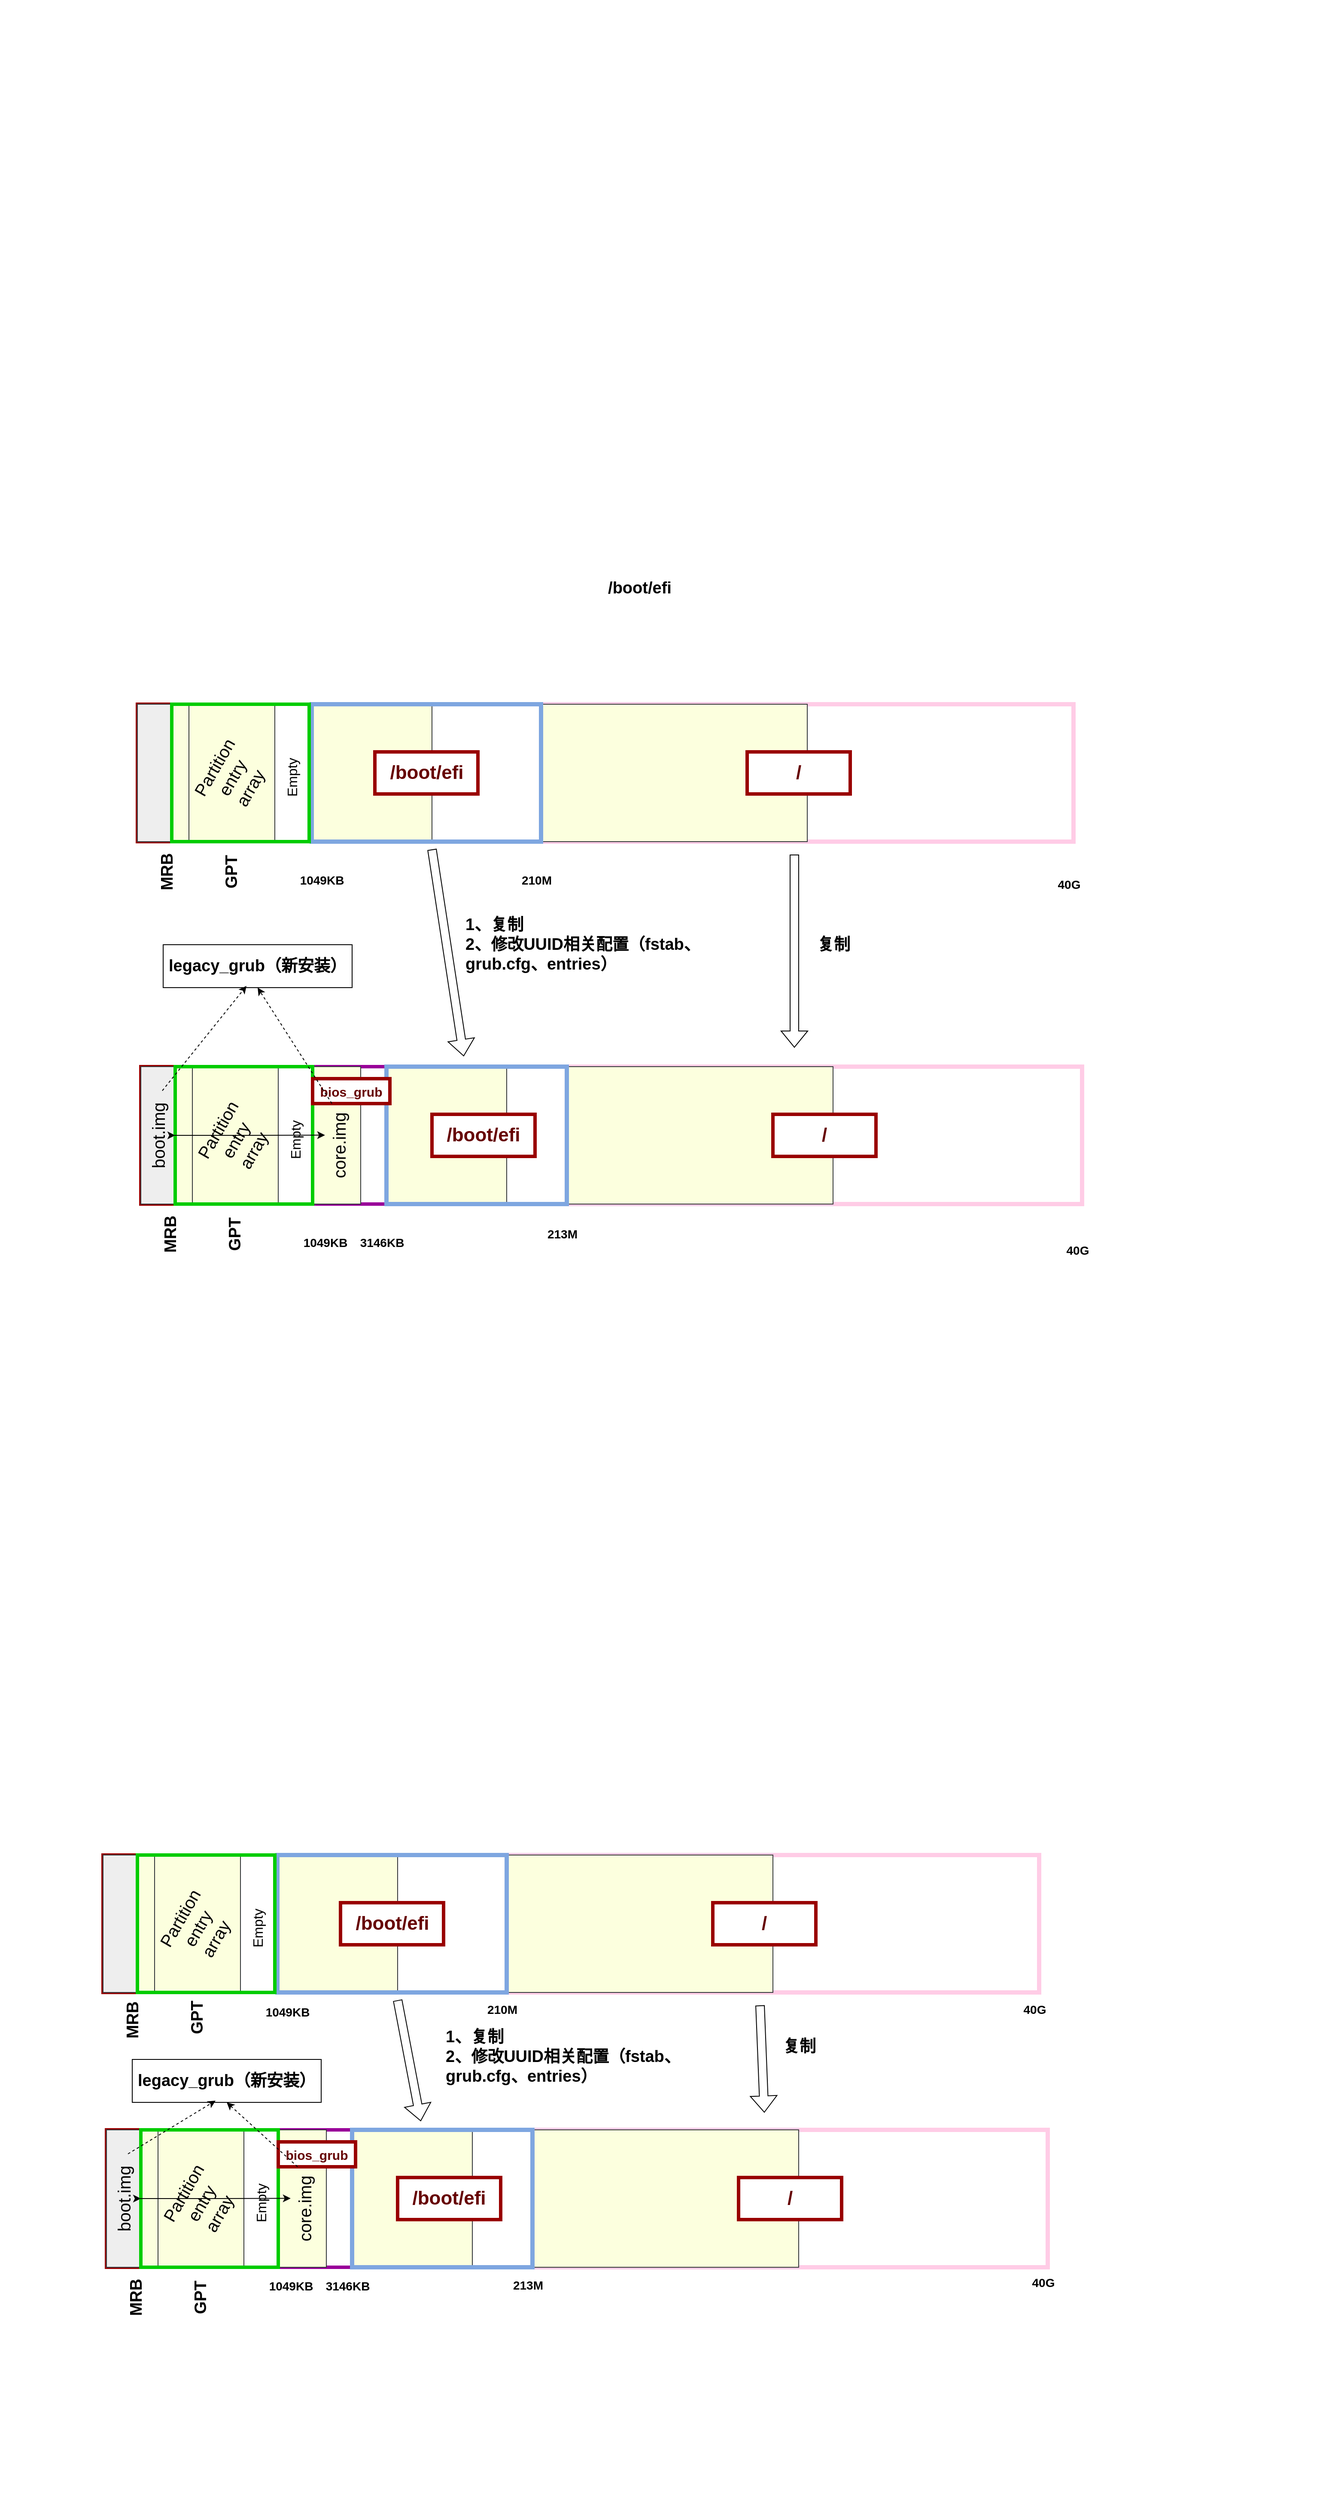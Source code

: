<mxfile version="26.0.16">
  <diagram name="第 1 页" id="clKLF8cmqk-N_q2jb67s">
    <mxGraphModel dx="3404" dy="883" grid="1" gridSize="10" guides="1" tooltips="1" connect="1" arrows="1" fold="1" page="1" pageScale="1" pageWidth="827" pageHeight="1169" math="0" shadow="0">
      <root>
        <mxCell id="0" />
        <mxCell id="1" parent="0" />
        <mxCell id="aDKa_XydaHuLIrfsHBEr-9" value="" style="rounded=0;whiteSpace=wrap;html=1;strokeColor=none;" parent="1" vertex="1">
          <mxGeometry x="-1550" y="1240" width="1390" height="870" as="geometry" />
        </mxCell>
        <mxCell id="ewwLxB_O-W4zJdkdSMvH-1" value="" style="whiteSpace=wrap;html=1;labelBorderColor=#CC0000;strokeColor=#990000;strokeWidth=4;" parent="1" vertex="1">
          <mxGeometry x="-1430" y="1360" width="40" height="160" as="geometry" />
        </mxCell>
        <mxCell id="ewwLxB_O-W4zJdkdSMvH-2" value="" style="rounded=0;whiteSpace=wrap;html=1;fillColor=#eeeeee;strokeColor=#36393d;fontStyle=0;fontSize=20;" parent="1" vertex="1">
          <mxGeometry x="-1430" y="1360" width="40" height="160" as="geometry" />
        </mxCell>
        <mxCell id="ewwLxB_O-W4zJdkdSMvH-5" value="" style="rounded=0;whiteSpace=wrap;html=1;fontStyle=0;fontSize=20;" parent="1" vertex="1">
          <mxGeometry x="-1270" y="1360" width="40" height="160" as="geometry" />
        </mxCell>
        <mxCell id="ewwLxB_O-W4zJdkdSMvH-6" value="" style="whiteSpace=wrap;html=1;labelBorderColor=#CC0000;strokeColor=#990099;strokeWidth=4;" parent="1" vertex="1">
          <mxGeometry x="-1226" y="1782" width="86" height="160" as="geometry" />
        </mxCell>
        <mxCell id="ewwLxB_O-W4zJdkdSMvH-7" value="" style="whiteSpace=wrap;html=1;labelBorderColor=#CC0000;strokeColor=#FFCCE6;strokeWidth=5;" parent="1" vertex="1">
          <mxGeometry x="-960" y="1360" width="620" height="160" as="geometry" />
        </mxCell>
        <mxCell id="ewwLxB_O-W4zJdkdSMvH-9" value="" style="rounded=0;whiteSpace=wrap;html=1;fillColor=#FCFFDE;strokeColor=#36393d;fontStyle=0;fontSize=20;" parent="1" vertex="1">
          <mxGeometry x="-1227" y="1360" width="140" height="160" as="geometry" />
        </mxCell>
        <mxCell id="ewwLxB_O-W4zJdkdSMvH-10" value="" style="rounded=0;whiteSpace=wrap;html=1;fillColor=#FCFFDE;strokeColor=#36393d;fontStyle=0;fontSize=20;" parent="1" vertex="1">
          <mxGeometry x="-1226" y="1782" width="56" height="160" as="geometry" />
        </mxCell>
        <mxCell id="ewwLxB_O-W4zJdkdSMvH-11" value="" style="rounded=0;whiteSpace=wrap;html=1;fillColor=#FCFFDE;strokeColor=#36393d;fontStyle=0;fontSize=20;" parent="1" vertex="1">
          <mxGeometry x="-960" y="1360" width="310" height="160" as="geometry" />
        </mxCell>
        <mxCell id="ewwLxB_O-W4zJdkdSMvH-13" value="&lt;font style=&quot;font-size: 19px;&quot;&gt;MRB&lt;/font&gt;" style="text;strokeColor=none;align=center;fillColor=none;html=1;verticalAlign=middle;whiteSpace=wrap;rounded=0;fontStyle=1;rotation=-90;" parent="1" vertex="1">
          <mxGeometry x="-1440" y="1540" width="90" height="30" as="geometry" />
        </mxCell>
        <mxCell id="ewwLxB_O-W4zJdkdSMvH-14" value="&lt;span style=&quot;font-size: 19px;&quot;&gt;/boot/efi&lt;/span&gt;" style="text;strokeColor=none;align=center;fillColor=none;html=1;verticalAlign=middle;whiteSpace=wrap;rounded=0;fontStyle=1" parent="1" vertex="1">
          <mxGeometry x="-890" y="1180" width="90" height="90" as="geometry" />
        </mxCell>
        <mxCell id="ewwLxB_O-W4zJdkdSMvH-19" value="" style="rounded=0;whiteSpace=wrap;html=1;fillColor=#FCFFDE;strokeColor=#36393d;fontStyle=0;fontSize=20;" parent="1" vertex="1">
          <mxGeometry x="-1390" y="1360" width="20" height="160" as="geometry" />
        </mxCell>
        <mxCell id="ewwLxB_O-W4zJdkdSMvH-20" value="" style="rounded=0;whiteSpace=wrap;html=1;fillColor=#FCFFDE;strokeColor=#36393d;fontStyle=0;fontSize=20;" parent="1" vertex="1">
          <mxGeometry x="-1370" y="1360" width="100" height="160" as="geometry" />
        </mxCell>
        <mxCell id="ewwLxB_O-W4zJdkdSMvH-21" value="&lt;font style=&quot;font-size: 20px;&quot;&gt;Partition entry array&lt;/font&gt;" style="text;strokeColor=none;align=center;fillColor=none;html=1;verticalAlign=middle;whiteSpace=wrap;rounded=0;rotation=-60;" parent="1" vertex="1">
          <mxGeometry x="-1350" y="1430" width="60" height="30" as="geometry" />
        </mxCell>
        <mxCell id="ewwLxB_O-W4zJdkdSMvH-22" value="&lt;font style=&quot;font-size: 16px;&quot;&gt;Empty&lt;/font&gt;" style="text;strokeColor=none;align=center;fillColor=none;html=1;verticalAlign=middle;whiteSpace=wrap;rounded=0;rotation=-90;" parent="1" vertex="1">
          <mxGeometry x="-1320" y="1430" width="140" height="30" as="geometry" />
        </mxCell>
        <mxCell id="ewwLxB_O-W4zJdkdSMvH-24" value="" style="whiteSpace=wrap;html=1;labelBorderColor=#CC0000;strokeColor=#7EA6E0;strokeWidth=5;fillColor=none;" parent="1" vertex="1">
          <mxGeometry x="-1227" y="1360" width="267" height="160" as="geometry" />
        </mxCell>
        <mxCell id="ewwLxB_O-W4zJdkdSMvH-25" value="&lt;font style=&quot;font-size: 20px;&quot;&gt;core.img&lt;/font&gt;" style="text;strokeColor=none;align=center;fillColor=none;html=1;verticalAlign=middle;whiteSpace=wrap;rounded=0;rotation=-90;" parent="1" vertex="1">
          <mxGeometry x="-1226" y="1858.5" width="60" height="30" as="geometry" />
        </mxCell>
        <mxCell id="ewwLxB_O-W4zJdkdSMvH-30" value="&lt;font style=&quot;font-size: 19px;&quot;&gt;GPT&lt;/font&gt;" style="text;strokeColor=none;align=center;fillColor=none;html=1;verticalAlign=middle;whiteSpace=wrap;rounded=0;fontStyle=1;rotation=-90;" parent="1" vertex="1">
          <mxGeometry x="-1365" y="1540" width="90" height="30" as="geometry" />
        </mxCell>
        <mxCell id="ewwLxB_O-W4zJdkdSMvH-31" value="" style="shape=image;verticalLabelPosition=bottom;labelBackgroundColor=default;verticalAlign=top;aspect=fixed;imageAspect=0;image=https://upload.wikimedia.org/wikipedia/commons/4/45/GNU_GRUB_components.svg;" parent="1" vertex="1">
          <mxGeometry x="-1071.11" y="540" width="1031.11" height="580" as="geometry" />
        </mxCell>
        <mxCell id="ewwLxB_O-W4zJdkdSMvH-23" value="" style="whiteSpace=wrap;html=1;labelBorderColor=#CC0000;strokeColor=#00CC00;strokeWidth=4;fillColor=none;" parent="1" vertex="1">
          <mxGeometry x="-1390" y="1360" width="160" height="160" as="geometry" />
        </mxCell>
        <mxCell id="ewwLxB_O-W4zJdkdSMvH-33" value="&lt;font color=&quot;#660000&quot; style=&quot;font-size: 22px;&quot;&gt;&lt;b&gt;/boot/efi&lt;/b&gt;&lt;/font&gt;" style="rounded=0;whiteSpace=wrap;html=1;strokeColor=#990000;strokeWidth=4;" parent="1" vertex="1">
          <mxGeometry x="-1153.5" y="1415.5" width="120" height="49" as="geometry" />
        </mxCell>
        <mxCell id="ewwLxB_O-W4zJdkdSMvH-34" value="&lt;font style=&quot;font-size: 14px;&quot;&gt;1049KB&lt;/font&gt;" style="text;strokeColor=none;align=center;fillColor=none;html=1;verticalAlign=middle;whiteSpace=wrap;rounded=0;fontStyle=1" parent="1" vertex="1">
          <mxGeometry x="-1290" y="1535" width="150" height="60" as="geometry" />
        </mxCell>
        <mxCell id="ewwLxB_O-W4zJdkdSMvH-35" value="&lt;font style=&quot;font-size: 14px;&quot;&gt;210M&lt;/font&gt;" style="text;strokeColor=none;align=center;fillColor=none;html=1;verticalAlign=middle;whiteSpace=wrap;rounded=0;fontStyle=1" parent="1" vertex="1">
          <mxGeometry x="-1040" y="1535" width="150" height="60" as="geometry" />
        </mxCell>
        <mxCell id="ewwLxB_O-W4zJdkdSMvH-36" value="&lt;font color=&quot;#660000&quot; style=&quot;font-size: 22px;&quot;&gt;&lt;b&gt;/&lt;/b&gt;&lt;/font&gt;" style="rounded=0;whiteSpace=wrap;html=1;strokeColor=#990000;strokeWidth=4;" parent="1" vertex="1">
          <mxGeometry x="-720" y="1415.5" width="120" height="49" as="geometry" />
        </mxCell>
        <mxCell id="ewwLxB_O-W4zJdkdSMvH-37" value="&lt;font style=&quot;font-size: 14px;&quot;&gt;40G&lt;/font&gt;" style="text;strokeColor=none;align=center;fillColor=none;html=1;verticalAlign=middle;whiteSpace=wrap;rounded=0;fontStyle=1" parent="1" vertex="1">
          <mxGeometry x="-420" y="1540" width="150" height="60" as="geometry" />
        </mxCell>
        <mxCell id="ewwLxB_O-W4zJdkdSMvH-38" value="" style="whiteSpace=wrap;html=1;labelBorderColor=#CC0000;strokeColor=#990000;strokeWidth=4;" parent="1" vertex="1">
          <mxGeometry x="-1426" y="1782" width="40" height="160" as="geometry" />
        </mxCell>
        <mxCell id="ewwLxB_O-W4zJdkdSMvH-39" value="" style="rounded=0;whiteSpace=wrap;html=1;fillColor=#eeeeee;strokeColor=#36393d;fontStyle=0;fontSize=20;" parent="1" vertex="1">
          <mxGeometry x="-1426" y="1782" width="40" height="160" as="geometry" />
        </mxCell>
        <mxCell id="ewwLxB_O-W4zJdkdSMvH-40" value="&lt;font style=&quot;font-size: 20px;&quot;&gt;boot.img&lt;/font&gt;" style="text;strokeColor=none;align=center;fillColor=none;html=1;verticalAlign=middle;whiteSpace=wrap;rounded=0;rotation=-90;" parent="1" vertex="1">
          <mxGeometry x="-1436" y="1847" width="60" height="30" as="geometry" />
        </mxCell>
        <mxCell id="ewwLxB_O-W4zJdkdSMvH-41" value="" style="rounded=0;whiteSpace=wrap;html=1;fontStyle=0;fontSize=20;" parent="1" vertex="1">
          <mxGeometry x="-1266" y="1782" width="40" height="160" as="geometry" />
        </mxCell>
        <mxCell id="ewwLxB_O-W4zJdkdSMvH-42" value="" style="whiteSpace=wrap;html=1;labelBorderColor=#CC0000;strokeColor=#FFCCE6;strokeWidth=5;" parent="1" vertex="1">
          <mxGeometry x="-930" y="1782" width="600" height="160" as="geometry" />
        </mxCell>
        <mxCell id="ewwLxB_O-W4zJdkdSMvH-43" value="" style="rounded=0;whiteSpace=wrap;html=1;fillColor=#FCFFDE;strokeColor=#36393d;fontStyle=0;fontSize=20;" parent="1" vertex="1">
          <mxGeometry x="-1140" y="1782" width="140" height="160" as="geometry" />
        </mxCell>
        <mxCell id="ewwLxB_O-W4zJdkdSMvH-44" value="" style="rounded=0;whiteSpace=wrap;html=1;fillColor=#FCFFDE;strokeColor=#36393d;fontStyle=0;fontSize=20;" parent="1" vertex="1">
          <mxGeometry x="-930" y="1782" width="310" height="160" as="geometry" />
        </mxCell>
        <mxCell id="ewwLxB_O-W4zJdkdSMvH-45" value="&lt;font style=&quot;font-size: 19px;&quot;&gt;MRB&lt;/font&gt;" style="text;strokeColor=none;align=center;fillColor=none;html=1;verticalAlign=middle;whiteSpace=wrap;rounded=0;fontStyle=1;rotation=-90;" parent="1" vertex="1">
          <mxGeometry x="-1436" y="1962" width="90" height="30" as="geometry" />
        </mxCell>
        <mxCell id="ewwLxB_O-W4zJdkdSMvH-46" value="" style="rounded=0;whiteSpace=wrap;html=1;fillColor=#FCFFDE;strokeColor=#36393d;fontStyle=0;fontSize=20;" parent="1" vertex="1">
          <mxGeometry x="-1386" y="1782" width="20" height="160" as="geometry" />
        </mxCell>
        <mxCell id="ewwLxB_O-W4zJdkdSMvH-47" value="" style="rounded=0;whiteSpace=wrap;html=1;fillColor=#FCFFDE;strokeColor=#36393d;fontStyle=0;fontSize=20;" parent="1" vertex="1">
          <mxGeometry x="-1366" y="1782" width="100" height="160" as="geometry" />
        </mxCell>
        <mxCell id="ewwLxB_O-W4zJdkdSMvH-48" value="&lt;font style=&quot;font-size: 20px;&quot;&gt;Partition entry array&lt;/font&gt;" style="text;strokeColor=none;align=center;fillColor=none;html=1;verticalAlign=middle;whiteSpace=wrap;rounded=0;rotation=-60;" parent="1" vertex="1">
          <mxGeometry x="-1346" y="1852" width="60" height="30" as="geometry" />
        </mxCell>
        <mxCell id="ewwLxB_O-W4zJdkdSMvH-49" value="&lt;font style=&quot;font-size: 16px;&quot;&gt;Empty&lt;/font&gt;" style="text;strokeColor=none;align=center;fillColor=none;html=1;verticalAlign=middle;whiteSpace=wrap;rounded=0;rotation=-90;" parent="1" vertex="1">
          <mxGeometry x="-1316" y="1852" width="140" height="30" as="geometry" />
        </mxCell>
        <mxCell id="ewwLxB_O-W4zJdkdSMvH-50" value="" style="whiteSpace=wrap;html=1;labelBorderColor=#CC0000;strokeColor=#7EA6E0;strokeWidth=5;fillColor=none;" parent="1" vertex="1">
          <mxGeometry x="-1140" y="1782" width="210" height="160" as="geometry" />
        </mxCell>
        <mxCell id="ewwLxB_O-W4zJdkdSMvH-51" value="&lt;font style=&quot;font-size: 19px;&quot;&gt;GPT&lt;/font&gt;" style="text;strokeColor=none;align=center;fillColor=none;html=1;verticalAlign=middle;whiteSpace=wrap;rounded=0;fontStyle=1;rotation=-90;" parent="1" vertex="1">
          <mxGeometry x="-1361" y="1962" width="90" height="30" as="geometry" />
        </mxCell>
        <mxCell id="ewwLxB_O-W4zJdkdSMvH-52" value="" style="edgeStyle=none;orthogonalLoop=1;jettySize=auto;html=1;rounded=0;" parent="1" source="ewwLxB_O-W4zJdkdSMvH-40" target="ewwLxB_O-W4zJdkdSMvH-53" edge="1">
          <mxGeometry width="80" relative="1" as="geometry">
            <mxPoint x="-1391" y="1862" as="sourcePoint" />
            <mxPoint x="-881" y="1866.76" as="targetPoint" />
            <Array as="points" />
          </mxGeometry>
        </mxCell>
        <mxCell id="ewwLxB_O-W4zJdkdSMvH-53" value="" style="whiteSpace=wrap;html=1;labelBorderColor=#CC0000;strokeColor=#00CC00;strokeWidth=4;fillColor=none;" parent="1" vertex="1">
          <mxGeometry x="-1386" y="1782" width="160" height="160" as="geometry" />
        </mxCell>
        <mxCell id="ewwLxB_O-W4zJdkdSMvH-54" value="&lt;font color=&quot;#660000&quot; style=&quot;font-size: 22px;&quot;&gt;&lt;b&gt;/boot/efi&lt;/b&gt;&lt;/font&gt;" style="rounded=0;whiteSpace=wrap;html=1;strokeColor=#990000;strokeWidth=4;" parent="1" vertex="1">
          <mxGeometry x="-1087" y="1837.5" width="120" height="49" as="geometry" />
        </mxCell>
        <mxCell id="ewwLxB_O-W4zJdkdSMvH-55" value="&lt;font style=&quot;font-size: 14px;&quot;&gt;1049KB&lt;/font&gt;" style="text;strokeColor=none;align=center;fillColor=none;html=1;verticalAlign=middle;whiteSpace=wrap;rounded=0;fontStyle=1" parent="1" vertex="1">
          <mxGeometry x="-1286" y="1957" width="150" height="60" as="geometry" />
        </mxCell>
        <mxCell id="ewwLxB_O-W4zJdkdSMvH-56" value="&lt;font style=&quot;font-size: 14px;&quot;&gt;213M&lt;/font&gt;" style="text;strokeColor=none;align=center;fillColor=none;html=1;verticalAlign=middle;whiteSpace=wrap;rounded=0;fontStyle=1" parent="1" vertex="1">
          <mxGeometry x="-1010" y="1947" width="150" height="60" as="geometry" />
        </mxCell>
        <mxCell id="ewwLxB_O-W4zJdkdSMvH-57" value="&lt;font color=&quot;#660000&quot; style=&quot;font-size: 22px;&quot;&gt;&lt;b&gt;/&lt;/b&gt;&lt;/font&gt;" style="rounded=0;whiteSpace=wrap;html=1;strokeColor=#990000;strokeWidth=4;" parent="1" vertex="1">
          <mxGeometry x="-690" y="1837.5" width="120" height="49" as="geometry" />
        </mxCell>
        <mxCell id="ewwLxB_O-W4zJdkdSMvH-58" value="&lt;font style=&quot;font-size: 14px;&quot;&gt;40G&lt;/font&gt;" style="text;strokeColor=none;align=center;fillColor=none;html=1;verticalAlign=middle;whiteSpace=wrap;rounded=0;fontStyle=1" parent="1" vertex="1">
          <mxGeometry x="-410" y="1966" width="150" height="60" as="geometry" />
        </mxCell>
        <mxCell id="ewwLxB_O-W4zJdkdSMvH-59" value="&lt;font style=&quot;font-size: 14px;&quot;&gt;3146KB&lt;/font&gt;" style="text;strokeColor=none;align=center;fillColor=none;html=1;verticalAlign=middle;whiteSpace=wrap;rounded=0;fontStyle=1" parent="1" vertex="1">
          <mxGeometry x="-1220" y="1957" width="150" height="60" as="geometry" />
        </mxCell>
        <mxCell id="ewwLxB_O-W4zJdkdSMvH-62" style="edgeStyle=orthogonalEdgeStyle;rounded=0;orthogonalLoop=1;jettySize=auto;html=1;entryX=0.696;entryY=-0.019;entryDx=0;entryDy=0;entryPerimeter=0;" parent="1" source="ewwLxB_O-W4zJdkdSMvH-40" target="ewwLxB_O-W4zJdkdSMvH-25" edge="1">
          <mxGeometry relative="1" as="geometry" />
        </mxCell>
        <mxCell id="ewwLxB_O-W4zJdkdSMvH-63" value="&lt;font color=&quot;#660000&quot; style=&quot;font-size: 15px;&quot;&gt;&lt;b style=&quot;&quot;&gt;bios_grub&lt;/b&gt;&lt;/font&gt;" style="rounded=0;whiteSpace=wrap;html=1;strokeColor=#990000;strokeWidth=4;" parent="1" vertex="1">
          <mxGeometry x="-1226" y="1796" width="90" height="29" as="geometry" />
        </mxCell>
        <mxCell id="aDKa_XydaHuLIrfsHBEr-1" value="" style="shape=flexArrow;endArrow=classic;html=1;rounded=0;" parent="1" edge="1">
          <mxGeometry width="50" height="50" relative="1" as="geometry">
            <mxPoint x="-665" y="1535" as="sourcePoint" />
            <mxPoint x="-665" y="1760" as="targetPoint" />
          </mxGeometry>
        </mxCell>
        <mxCell id="aDKa_XydaHuLIrfsHBEr-2" value="&lt;span style=&quot;font-size: 19px;&quot;&gt;1、复制&lt;/span&gt;&lt;div&gt;&lt;span style=&quot;font-size: 19px;&quot;&gt;2、修改UUID相关配置（fstab、grub.cfg、entries）&lt;/span&gt;&lt;/div&gt;" style="text;strokeColor=none;align=left;fillColor=none;html=1;verticalAlign=middle;whiteSpace=wrap;rounded=0;fontStyle=1" parent="1" vertex="1">
          <mxGeometry x="-1050" y="1595" width="310" height="90" as="geometry" />
        </mxCell>
        <mxCell id="aDKa_XydaHuLIrfsHBEr-3" value="" style="shape=flexArrow;endArrow=classic;html=1;rounded=0;" parent="1" edge="1">
          <mxGeometry width="50" height="50" relative="1" as="geometry">
            <mxPoint x="-1087" y="1529" as="sourcePoint" />
            <mxPoint x="-1050" y="1770" as="targetPoint" />
          </mxGeometry>
        </mxCell>
        <mxCell id="aDKa_XydaHuLIrfsHBEr-4" value="&lt;span style=&quot;font-size: 19px;&quot;&gt;复制&lt;/span&gt;" style="text;strokeColor=none;align=left;fillColor=none;html=1;verticalAlign=middle;whiteSpace=wrap;rounded=0;fontStyle=1" parent="1" vertex="1">
          <mxGeometry x="-640" y="1595" width="150" height="90" as="geometry" />
        </mxCell>
        <mxCell id="aDKa_XydaHuLIrfsHBEr-5" value="&lt;span style=&quot;font-size: 19px;&quot;&gt;legacy_grub（新安装）&lt;/span&gt;" style="text;strokeColor=default;align=center;fillColor=none;html=1;verticalAlign=middle;whiteSpace=wrap;rounded=0;fontStyle=1" parent="1" vertex="1">
          <mxGeometry x="-1400" y="1640" width="220" height="50" as="geometry" />
        </mxCell>
        <mxCell id="aDKa_XydaHuLIrfsHBEr-6" value="" style="endArrow=classic;html=1;rounded=0;entryX=0.441;entryY=0.96;entryDx=0;entryDy=0;entryPerimeter=0;dashed=1;" parent="1" target="aDKa_XydaHuLIrfsHBEr-5" edge="1">
          <mxGeometry width="50" height="50" relative="1" as="geometry">
            <mxPoint x="-1401" y="1810" as="sourcePoint" />
            <mxPoint x="-1351" y="1760" as="targetPoint" />
          </mxGeometry>
        </mxCell>
        <mxCell id="aDKa_XydaHuLIrfsHBEr-7" value="" style="endArrow=classic;html=1;rounded=0;entryX=0.5;entryY=1;entryDx=0;entryDy=0;exitX=0.25;exitY=1;exitDx=0;exitDy=0;dashed=1;" parent="1" source="ewwLxB_O-W4zJdkdSMvH-63" target="aDKa_XydaHuLIrfsHBEr-5" edge="1">
          <mxGeometry width="50" height="50" relative="1" as="geometry">
            <mxPoint x="-1391" y="1820" as="sourcePoint" />
            <mxPoint x="-1293" y="1698" as="targetPoint" />
          </mxGeometry>
        </mxCell>
        <mxCell id="EwIS1KJ-IA0JterkPy6q-1" value="" style="rounded=0;whiteSpace=wrap;html=1;strokeColor=none;" vertex="1" parent="1">
          <mxGeometry x="-1590" y="2580" width="1390" height="870" as="geometry" />
        </mxCell>
        <mxCell id="EwIS1KJ-IA0JterkPy6q-2" value="" style="whiteSpace=wrap;html=1;labelBorderColor=#CC0000;strokeColor=#990000;strokeWidth=4;" vertex="1" parent="1">
          <mxGeometry x="-1470" y="2700" width="40" height="160" as="geometry" />
        </mxCell>
        <mxCell id="EwIS1KJ-IA0JterkPy6q-3" value="" style="rounded=0;whiteSpace=wrap;html=1;fillColor=#eeeeee;strokeColor=#36393d;fontStyle=0;fontSize=20;" vertex="1" parent="1">
          <mxGeometry x="-1470" y="2700" width="40" height="160" as="geometry" />
        </mxCell>
        <mxCell id="EwIS1KJ-IA0JterkPy6q-4" value="" style="rounded=0;whiteSpace=wrap;html=1;fontStyle=0;fontSize=20;" vertex="1" parent="1">
          <mxGeometry x="-1310" y="2700" width="40" height="160" as="geometry" />
        </mxCell>
        <mxCell id="EwIS1KJ-IA0JterkPy6q-5" value="" style="whiteSpace=wrap;html=1;labelBorderColor=#CC0000;strokeColor=#990099;strokeWidth=4;" vertex="1" parent="1">
          <mxGeometry x="-1266" y="3020" width="86" height="160" as="geometry" />
        </mxCell>
        <mxCell id="EwIS1KJ-IA0JterkPy6q-6" value="" style="whiteSpace=wrap;html=1;labelBorderColor=#CC0000;strokeColor=#FFCCE6;strokeWidth=5;" vertex="1" parent="1">
          <mxGeometry x="-1000" y="2700" width="620" height="160" as="geometry" />
        </mxCell>
        <mxCell id="EwIS1KJ-IA0JterkPy6q-7" value="" style="rounded=0;whiteSpace=wrap;html=1;fillColor=#FCFFDE;strokeColor=#36393d;fontStyle=0;fontSize=20;" vertex="1" parent="1">
          <mxGeometry x="-1267" y="2700" width="140" height="160" as="geometry" />
        </mxCell>
        <mxCell id="EwIS1KJ-IA0JterkPy6q-8" value="" style="rounded=0;whiteSpace=wrap;html=1;fillColor=#FCFFDE;strokeColor=#36393d;fontStyle=0;fontSize=20;" vertex="1" parent="1">
          <mxGeometry x="-1266" y="3020" width="56" height="160" as="geometry" />
        </mxCell>
        <mxCell id="EwIS1KJ-IA0JterkPy6q-9" value="" style="rounded=0;whiteSpace=wrap;html=1;fillColor=#FCFFDE;strokeColor=#36393d;fontStyle=0;fontSize=20;" vertex="1" parent="1">
          <mxGeometry x="-1000" y="2700" width="310" height="160" as="geometry" />
        </mxCell>
        <mxCell id="EwIS1KJ-IA0JterkPy6q-10" value="&lt;font style=&quot;font-size: 19px;&quot;&gt;MRB&lt;/font&gt;" style="text;strokeColor=none;align=center;fillColor=none;html=1;verticalAlign=middle;whiteSpace=wrap;rounded=0;fontStyle=1;rotation=-90;" vertex="1" parent="1">
          <mxGeometry x="-1480" y="2877" width="90" height="30" as="geometry" />
        </mxCell>
        <mxCell id="EwIS1KJ-IA0JterkPy6q-12" value="" style="rounded=0;whiteSpace=wrap;html=1;fillColor=#FCFFDE;strokeColor=#36393d;fontStyle=0;fontSize=20;" vertex="1" parent="1">
          <mxGeometry x="-1430" y="2700" width="20" height="160" as="geometry" />
        </mxCell>
        <mxCell id="EwIS1KJ-IA0JterkPy6q-13" value="" style="rounded=0;whiteSpace=wrap;html=1;fillColor=#FCFFDE;strokeColor=#36393d;fontStyle=0;fontSize=20;" vertex="1" parent="1">
          <mxGeometry x="-1410" y="2700" width="100" height="160" as="geometry" />
        </mxCell>
        <mxCell id="EwIS1KJ-IA0JterkPy6q-14" value="&lt;font style=&quot;font-size: 20px;&quot;&gt;Partition entry array&lt;/font&gt;" style="text;strokeColor=none;align=center;fillColor=none;html=1;verticalAlign=middle;whiteSpace=wrap;rounded=0;rotation=-60;" vertex="1" parent="1">
          <mxGeometry x="-1390" y="2770" width="60" height="30" as="geometry" />
        </mxCell>
        <mxCell id="EwIS1KJ-IA0JterkPy6q-15" value="&lt;font style=&quot;font-size: 16px;&quot;&gt;Empty&lt;/font&gt;" style="text;strokeColor=none;align=center;fillColor=none;html=1;verticalAlign=middle;whiteSpace=wrap;rounded=0;rotation=-90;" vertex="1" parent="1">
          <mxGeometry x="-1360" y="2770" width="140" height="30" as="geometry" />
        </mxCell>
        <mxCell id="EwIS1KJ-IA0JterkPy6q-16" value="" style="whiteSpace=wrap;html=1;labelBorderColor=#CC0000;strokeColor=#7EA6E0;strokeWidth=5;fillColor=none;" vertex="1" parent="1">
          <mxGeometry x="-1267" y="2700" width="267" height="160" as="geometry" />
        </mxCell>
        <mxCell id="EwIS1KJ-IA0JterkPy6q-17" value="&lt;font style=&quot;font-size: 20px;&quot;&gt;core.img&lt;/font&gt;" style="text;strokeColor=none;align=center;fillColor=none;html=1;verticalAlign=middle;whiteSpace=wrap;rounded=0;rotation=-90;" vertex="1" parent="1">
          <mxGeometry x="-1266" y="3096.5" width="60" height="30" as="geometry" />
        </mxCell>
        <mxCell id="EwIS1KJ-IA0JterkPy6q-18" value="&lt;font style=&quot;font-size: 19px;&quot;&gt;GPT&lt;/font&gt;" style="text;strokeColor=none;align=center;fillColor=none;html=1;verticalAlign=middle;whiteSpace=wrap;rounded=0;fontStyle=1;rotation=-90;" vertex="1" parent="1">
          <mxGeometry x="-1405" y="2874" width="90" height="30" as="geometry" />
        </mxCell>
        <mxCell id="EwIS1KJ-IA0JterkPy6q-19" value="" style="whiteSpace=wrap;html=1;labelBorderColor=#CC0000;strokeColor=#00CC00;strokeWidth=4;fillColor=none;" vertex="1" parent="1">
          <mxGeometry x="-1430" y="2700" width="160" height="160" as="geometry" />
        </mxCell>
        <mxCell id="EwIS1KJ-IA0JterkPy6q-20" value="&lt;font color=&quot;#660000&quot; style=&quot;font-size: 22px;&quot;&gt;&lt;b&gt;/boot/efi&lt;/b&gt;&lt;/font&gt;" style="rounded=0;whiteSpace=wrap;html=1;strokeColor=#990000;strokeWidth=4;" vertex="1" parent="1">
          <mxGeometry x="-1193.5" y="2755.5" width="120" height="49" as="geometry" />
        </mxCell>
        <mxCell id="EwIS1KJ-IA0JterkPy6q-21" value="&lt;font style=&quot;font-size: 14px;&quot;&gt;1049KB&lt;/font&gt;" style="text;strokeColor=none;align=center;fillColor=none;html=1;verticalAlign=middle;whiteSpace=wrap;rounded=0;fontStyle=1" vertex="1" parent="1">
          <mxGeometry x="-1330" y="2853" width="150" height="60" as="geometry" />
        </mxCell>
        <mxCell id="EwIS1KJ-IA0JterkPy6q-22" value="&lt;font style=&quot;font-size: 14px;&quot;&gt;210M&lt;/font&gt;" style="text;strokeColor=none;align=center;fillColor=none;html=1;verticalAlign=middle;whiteSpace=wrap;rounded=0;fontStyle=1" vertex="1" parent="1">
          <mxGeometry x="-1080" y="2850" width="150" height="60" as="geometry" />
        </mxCell>
        <mxCell id="EwIS1KJ-IA0JterkPy6q-23" value="&lt;font color=&quot;#660000&quot; style=&quot;font-size: 22px;&quot;&gt;&lt;b&gt;/&lt;/b&gt;&lt;/font&gt;" style="rounded=0;whiteSpace=wrap;html=1;strokeColor=#990000;strokeWidth=4;" vertex="1" parent="1">
          <mxGeometry x="-760" y="2755.5" width="120" height="49" as="geometry" />
        </mxCell>
        <mxCell id="EwIS1KJ-IA0JterkPy6q-24" value="&lt;font style=&quot;font-size: 14px;&quot;&gt;40G&lt;/font&gt;" style="text;strokeColor=none;align=center;fillColor=none;html=1;verticalAlign=middle;whiteSpace=wrap;rounded=0;fontStyle=1" vertex="1" parent="1">
          <mxGeometry x="-460" y="2850" width="150" height="60" as="geometry" />
        </mxCell>
        <mxCell id="EwIS1KJ-IA0JterkPy6q-25" value="" style="whiteSpace=wrap;html=1;labelBorderColor=#CC0000;strokeColor=#990000;strokeWidth=4;" vertex="1" parent="1">
          <mxGeometry x="-1466" y="3020" width="40" height="160" as="geometry" />
        </mxCell>
        <mxCell id="EwIS1KJ-IA0JterkPy6q-26" value="" style="rounded=0;whiteSpace=wrap;html=1;fillColor=#eeeeee;strokeColor=#36393d;fontStyle=0;fontSize=20;" vertex="1" parent="1">
          <mxGeometry x="-1466" y="3020" width="40" height="160" as="geometry" />
        </mxCell>
        <mxCell id="EwIS1KJ-IA0JterkPy6q-27" value="&lt;font style=&quot;font-size: 20px;&quot;&gt;boot.img&lt;/font&gt;" style="text;strokeColor=none;align=center;fillColor=none;html=1;verticalAlign=middle;whiteSpace=wrap;rounded=0;rotation=-90;" vertex="1" parent="1">
          <mxGeometry x="-1476" y="3085" width="60" height="30" as="geometry" />
        </mxCell>
        <mxCell id="EwIS1KJ-IA0JterkPy6q-28" value="" style="rounded=0;whiteSpace=wrap;html=1;fontStyle=0;fontSize=20;" vertex="1" parent="1">
          <mxGeometry x="-1306" y="3020" width="40" height="160" as="geometry" />
        </mxCell>
        <mxCell id="EwIS1KJ-IA0JterkPy6q-29" value="" style="whiteSpace=wrap;html=1;labelBorderColor=#CC0000;strokeColor=#FFCCE6;strokeWidth=5;" vertex="1" parent="1">
          <mxGeometry x="-970" y="3020" width="600" height="160" as="geometry" />
        </mxCell>
        <mxCell id="EwIS1KJ-IA0JterkPy6q-30" value="" style="rounded=0;whiteSpace=wrap;html=1;fillColor=#FCFFDE;strokeColor=#36393d;fontStyle=0;fontSize=20;" vertex="1" parent="1">
          <mxGeometry x="-1180" y="3020" width="140" height="160" as="geometry" />
        </mxCell>
        <mxCell id="EwIS1KJ-IA0JterkPy6q-31" value="" style="rounded=0;whiteSpace=wrap;html=1;fillColor=#FCFFDE;strokeColor=#36393d;fontStyle=0;fontSize=20;" vertex="1" parent="1">
          <mxGeometry x="-970" y="3020" width="310" height="160" as="geometry" />
        </mxCell>
        <mxCell id="EwIS1KJ-IA0JterkPy6q-32" value="&lt;font style=&quot;font-size: 19px;&quot;&gt;MRB&lt;/font&gt;" style="text;strokeColor=none;align=center;fillColor=none;html=1;verticalAlign=middle;whiteSpace=wrap;rounded=0;fontStyle=1;rotation=-90;" vertex="1" parent="1">
          <mxGeometry x="-1476" y="3200" width="90" height="30" as="geometry" />
        </mxCell>
        <mxCell id="EwIS1KJ-IA0JterkPy6q-33" value="" style="rounded=0;whiteSpace=wrap;html=1;fillColor=#FCFFDE;strokeColor=#36393d;fontStyle=0;fontSize=20;" vertex="1" parent="1">
          <mxGeometry x="-1426" y="3020" width="20" height="160" as="geometry" />
        </mxCell>
        <mxCell id="EwIS1KJ-IA0JterkPy6q-34" value="" style="rounded=0;whiteSpace=wrap;html=1;fillColor=#FCFFDE;strokeColor=#36393d;fontStyle=0;fontSize=20;" vertex="1" parent="1">
          <mxGeometry x="-1406" y="3020" width="100" height="160" as="geometry" />
        </mxCell>
        <mxCell id="EwIS1KJ-IA0JterkPy6q-35" value="&lt;font style=&quot;font-size: 20px;&quot;&gt;Partition entry array&lt;/font&gt;" style="text;strokeColor=none;align=center;fillColor=none;html=1;verticalAlign=middle;whiteSpace=wrap;rounded=0;rotation=-60;" vertex="1" parent="1">
          <mxGeometry x="-1386" y="3090" width="60" height="30" as="geometry" />
        </mxCell>
        <mxCell id="EwIS1KJ-IA0JterkPy6q-36" value="&lt;font style=&quot;font-size: 16px;&quot;&gt;Empty&lt;/font&gt;" style="text;strokeColor=none;align=center;fillColor=none;html=1;verticalAlign=middle;whiteSpace=wrap;rounded=0;rotation=-90;" vertex="1" parent="1">
          <mxGeometry x="-1356" y="3090" width="140" height="30" as="geometry" />
        </mxCell>
        <mxCell id="EwIS1KJ-IA0JterkPy6q-37" value="" style="whiteSpace=wrap;html=1;labelBorderColor=#CC0000;strokeColor=#7EA6E0;strokeWidth=5;fillColor=none;" vertex="1" parent="1">
          <mxGeometry x="-1180" y="3020" width="210" height="160" as="geometry" />
        </mxCell>
        <mxCell id="EwIS1KJ-IA0JterkPy6q-38" value="&lt;font style=&quot;font-size: 19px;&quot;&gt;GPT&lt;/font&gt;" style="text;strokeColor=none;align=center;fillColor=none;html=1;verticalAlign=middle;whiteSpace=wrap;rounded=0;fontStyle=1;rotation=-90;" vertex="1" parent="1">
          <mxGeometry x="-1401" y="3200" width="90" height="30" as="geometry" />
        </mxCell>
        <mxCell id="EwIS1KJ-IA0JterkPy6q-39" value="" style="edgeStyle=none;orthogonalLoop=1;jettySize=auto;html=1;rounded=0;" edge="1" parent="1" source="EwIS1KJ-IA0JterkPy6q-27" target="EwIS1KJ-IA0JterkPy6q-40">
          <mxGeometry width="80" relative="1" as="geometry">
            <mxPoint x="-1431" y="3100" as="sourcePoint" />
            <mxPoint x="-921" y="3104.76" as="targetPoint" />
            <Array as="points" />
          </mxGeometry>
        </mxCell>
        <mxCell id="EwIS1KJ-IA0JterkPy6q-40" value="" style="whiteSpace=wrap;html=1;labelBorderColor=#CC0000;strokeColor=#00CC00;strokeWidth=4;fillColor=none;" vertex="1" parent="1">
          <mxGeometry x="-1426" y="3020" width="160" height="160" as="geometry" />
        </mxCell>
        <mxCell id="EwIS1KJ-IA0JterkPy6q-41" value="&lt;font color=&quot;#660000&quot; style=&quot;font-size: 22px;&quot;&gt;&lt;b&gt;/boot/efi&lt;/b&gt;&lt;/font&gt;" style="rounded=0;whiteSpace=wrap;html=1;strokeColor=#990000;strokeWidth=4;" vertex="1" parent="1">
          <mxGeometry x="-1127" y="3075.5" width="120" height="49" as="geometry" />
        </mxCell>
        <mxCell id="EwIS1KJ-IA0JterkPy6q-42" value="&lt;font style=&quot;font-size: 14px;&quot;&gt;1049KB&lt;/font&gt;" style="text;strokeColor=none;align=center;fillColor=none;html=1;verticalAlign=middle;whiteSpace=wrap;rounded=0;fontStyle=1" vertex="1" parent="1">
          <mxGeometry x="-1326" y="3172" width="150" height="60" as="geometry" />
        </mxCell>
        <mxCell id="EwIS1KJ-IA0JterkPy6q-43" value="&lt;font style=&quot;font-size: 14px;&quot;&gt;213M&lt;/font&gt;" style="text;strokeColor=none;align=center;fillColor=none;html=1;verticalAlign=middle;whiteSpace=wrap;rounded=0;fontStyle=1" vertex="1" parent="1">
          <mxGeometry x="-1050" y="3171" width="150" height="60" as="geometry" />
        </mxCell>
        <mxCell id="EwIS1KJ-IA0JterkPy6q-44" value="&lt;font color=&quot;#660000&quot; style=&quot;font-size: 22px;&quot;&gt;&lt;b&gt;/&lt;/b&gt;&lt;/font&gt;" style="rounded=0;whiteSpace=wrap;html=1;strokeColor=#990000;strokeWidth=4;" vertex="1" parent="1">
          <mxGeometry x="-730" y="3075.5" width="120" height="49" as="geometry" />
        </mxCell>
        <mxCell id="EwIS1KJ-IA0JterkPy6q-45" value="&lt;font style=&quot;font-size: 14px;&quot;&gt;40G&lt;/font&gt;" style="text;strokeColor=none;align=center;fillColor=none;html=1;verticalAlign=middle;whiteSpace=wrap;rounded=0;fontStyle=1" vertex="1" parent="1">
          <mxGeometry x="-450" y="3168" width="150" height="60" as="geometry" />
        </mxCell>
        <mxCell id="EwIS1KJ-IA0JterkPy6q-46" value="&lt;font style=&quot;font-size: 14px;&quot;&gt;3146KB&lt;/font&gt;" style="text;strokeColor=none;align=center;fillColor=none;html=1;verticalAlign=middle;whiteSpace=wrap;rounded=0;fontStyle=1" vertex="1" parent="1">
          <mxGeometry x="-1260" y="3172" width="150" height="60" as="geometry" />
        </mxCell>
        <mxCell id="EwIS1KJ-IA0JterkPy6q-47" style="edgeStyle=orthogonalEdgeStyle;rounded=0;orthogonalLoop=1;jettySize=auto;html=1;entryX=0.696;entryY=-0.019;entryDx=0;entryDy=0;entryPerimeter=0;" edge="1" parent="1" source="EwIS1KJ-IA0JterkPy6q-27" target="EwIS1KJ-IA0JterkPy6q-17">
          <mxGeometry relative="1" as="geometry" />
        </mxCell>
        <mxCell id="EwIS1KJ-IA0JterkPy6q-48" value="&lt;font color=&quot;#660000&quot; style=&quot;font-size: 15px;&quot;&gt;&lt;b style=&quot;&quot;&gt;bios_grub&lt;/b&gt;&lt;/font&gt;" style="rounded=0;whiteSpace=wrap;html=1;strokeColor=#990000;strokeWidth=4;" vertex="1" parent="1">
          <mxGeometry x="-1266" y="3034" width="90" height="29" as="geometry" />
        </mxCell>
        <mxCell id="EwIS1KJ-IA0JterkPy6q-49" value="" style="shape=flexArrow;endArrow=classic;html=1;rounded=0;" edge="1" parent="1">
          <mxGeometry width="50" height="50" relative="1" as="geometry">
            <mxPoint x="-705" y="2875" as="sourcePoint" />
            <mxPoint x="-700" y="3000" as="targetPoint" />
          </mxGeometry>
        </mxCell>
        <mxCell id="EwIS1KJ-IA0JterkPy6q-50" value="&lt;span style=&quot;font-size: 19px;&quot;&gt;1、复制&lt;/span&gt;&lt;div&gt;&lt;span style=&quot;font-size: 19px;&quot;&gt;2、修改UUID相关配置（fstab、grub.cfg、entries）&lt;/span&gt;&lt;/div&gt;" style="text;strokeColor=none;align=left;fillColor=none;html=1;verticalAlign=middle;whiteSpace=wrap;rounded=0;fontStyle=1" vertex="1" parent="1">
          <mxGeometry x="-1073.5" y="2890" width="310" height="90" as="geometry" />
        </mxCell>
        <mxCell id="EwIS1KJ-IA0JterkPy6q-51" value="" style="shape=flexArrow;endArrow=classic;html=1;rounded=0;" edge="1" parent="1">
          <mxGeometry width="50" height="50" relative="1" as="geometry">
            <mxPoint x="-1127" y="2869" as="sourcePoint" />
            <mxPoint x="-1100" y="3010" as="targetPoint" />
          </mxGeometry>
        </mxCell>
        <mxCell id="EwIS1KJ-IA0JterkPy6q-52" value="&lt;span style=&quot;font-size: 19px;&quot;&gt;复制&lt;/span&gt;" style="text;strokeColor=none;align=left;fillColor=none;html=1;verticalAlign=middle;whiteSpace=wrap;rounded=0;fontStyle=1" vertex="1" parent="1">
          <mxGeometry x="-680" y="2878" width="150" height="90" as="geometry" />
        </mxCell>
        <mxCell id="EwIS1KJ-IA0JterkPy6q-53" value="&lt;span style=&quot;font-size: 19px;&quot;&gt;legacy_grub（新安装）&lt;/span&gt;" style="text;strokeColor=default;align=center;fillColor=none;html=1;verticalAlign=middle;whiteSpace=wrap;rounded=0;fontStyle=1" vertex="1" parent="1">
          <mxGeometry x="-1436" y="2938" width="220" height="50" as="geometry" />
        </mxCell>
        <mxCell id="EwIS1KJ-IA0JterkPy6q-54" value="" style="endArrow=classic;html=1;rounded=0;entryX=0.441;entryY=0.96;entryDx=0;entryDy=0;entryPerimeter=0;dashed=1;" edge="1" parent="1" target="EwIS1KJ-IA0JterkPy6q-53">
          <mxGeometry width="50" height="50" relative="1" as="geometry">
            <mxPoint x="-1441" y="3048" as="sourcePoint" />
            <mxPoint x="-1391" y="2998" as="targetPoint" />
          </mxGeometry>
        </mxCell>
        <mxCell id="EwIS1KJ-IA0JterkPy6q-55" value="" style="endArrow=classic;html=1;rounded=0;entryX=0.5;entryY=1;entryDx=0;entryDy=0;exitX=0.25;exitY=1;exitDx=0;exitDy=0;dashed=1;" edge="1" parent="1" source="EwIS1KJ-IA0JterkPy6q-48" target="EwIS1KJ-IA0JterkPy6q-53">
          <mxGeometry width="50" height="50" relative="1" as="geometry">
            <mxPoint x="-1431" y="3058" as="sourcePoint" />
            <mxPoint x="-1333" y="2936" as="targetPoint" />
          </mxGeometry>
        </mxCell>
      </root>
    </mxGraphModel>
  </diagram>
</mxfile>
